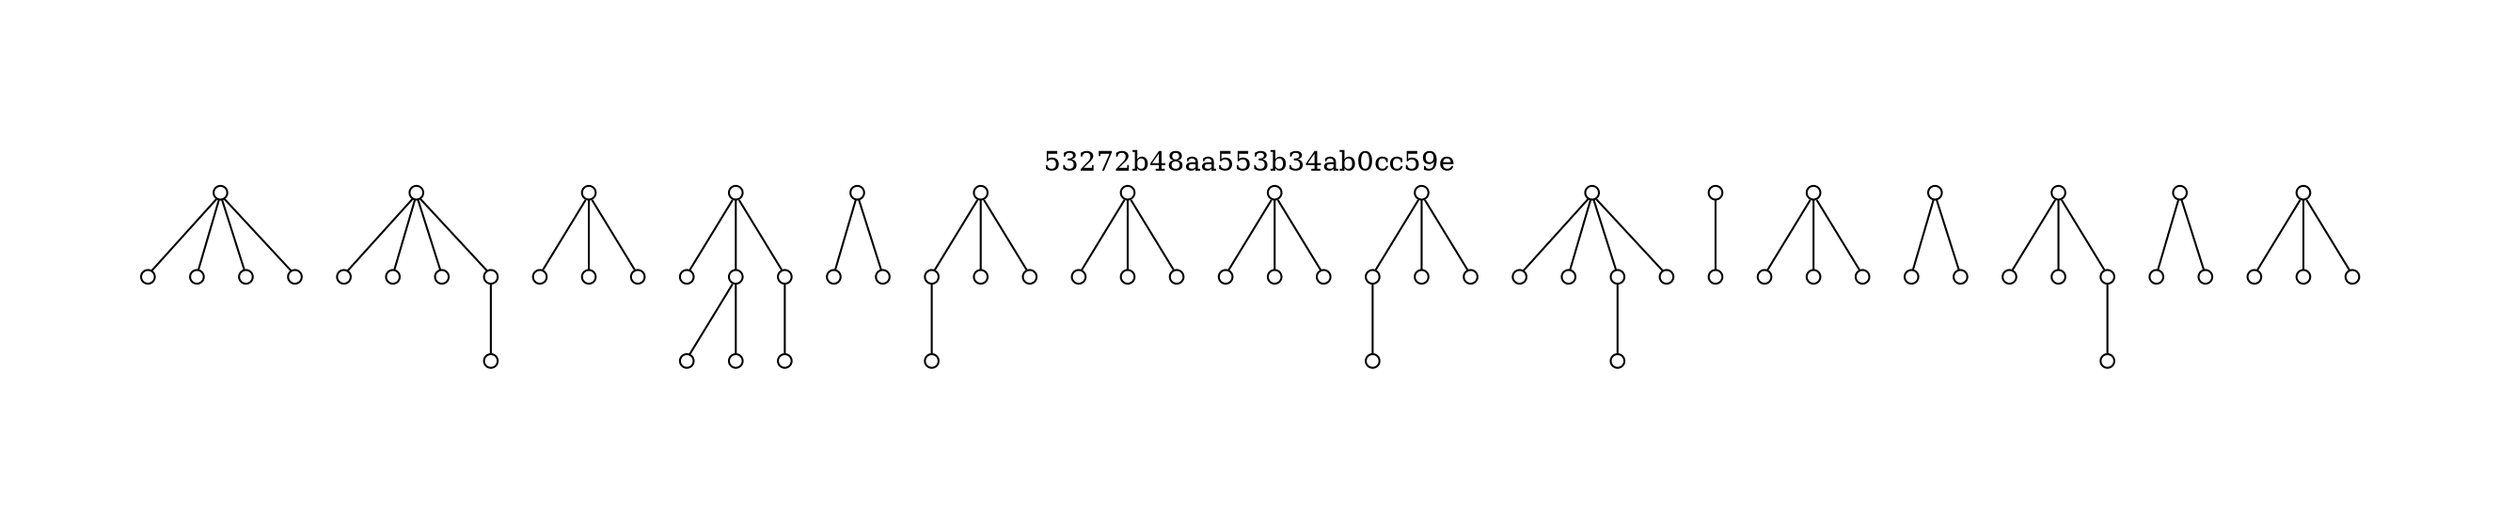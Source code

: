 strict graph "53272b48aa553b34ab0cc59e" {
labelloc=t;
ratio=auto;
pad="1.0";
label="53272b48aa553b34ab0cc59e";
node [fixedsize=true, width="0.1", shape=circle, height="0.1", label=""];
0;
1;
2;
3;
4;
341;
342;
343;
344;
345;
358;
682;
683;
684;
686;
1023;
1024;
1025;
1027;
1033;
1035;
1041;
1364;
1367;
1368;
1705;
1706;
1708;
1709;
1710;
2046;
2047;
2048;
2049;
2387;
2388;
2390;
2391;
2728;
2729;
2731;
2732;
2736;
3069;
3070;
3071;
3072;
3073;
3084;
3410;
3411;
3751;
3752;
3754;
3755;
4092;
4095;
4096;
4433;
4434;
4435;
4436;
4449;
4774;
4775;
4776;
5115;
5116;
5118;
5119;
0 -- 3;
0 -- 2;
0 -- 4;
0 -- 1;
341 -- 342;
341 -- 343;
341 -- 344;
341 -- 345;
345 -- 358;
682 -- 684;
682 -- 683;
682 -- 686;
1023 -- 1024;
1025 -- 1033;
1023 -- 1025;
1025 -- 1035;
1027 -- 1041;
1023 -- 1027;
1364 -- 1368;
1364 -- 1367;
1705 -- 1708;
1705 -- 1709;
1705 -- 1706;
1706 -- 1710;
2046 -- 2047;
2046 -- 2048;
2046 -- 2049;
2387 -- 2388;
2387 -- 2390;
2387 -- 2391;
2728 -- 2729;
2728 -- 2731;
2728 -- 2732;
2729 -- 2736;
3069 -- 3070;
3069 -- 3071;
3069 -- 3072;
3069 -- 3073;
3072 -- 3084;
3410 -- 3411;
3751 -- 3752;
3751 -- 3755;
3751 -- 3754;
4092 -- 4096;
4092 -- 4095;
4433 -- 4434;
4433 -- 4435;
4436 -- 4449;
4433 -- 4436;
4774 -- 4775;
4774 -- 4776;
5115 -- 5116;
5115 -- 5119;
5115 -- 5118;
}
